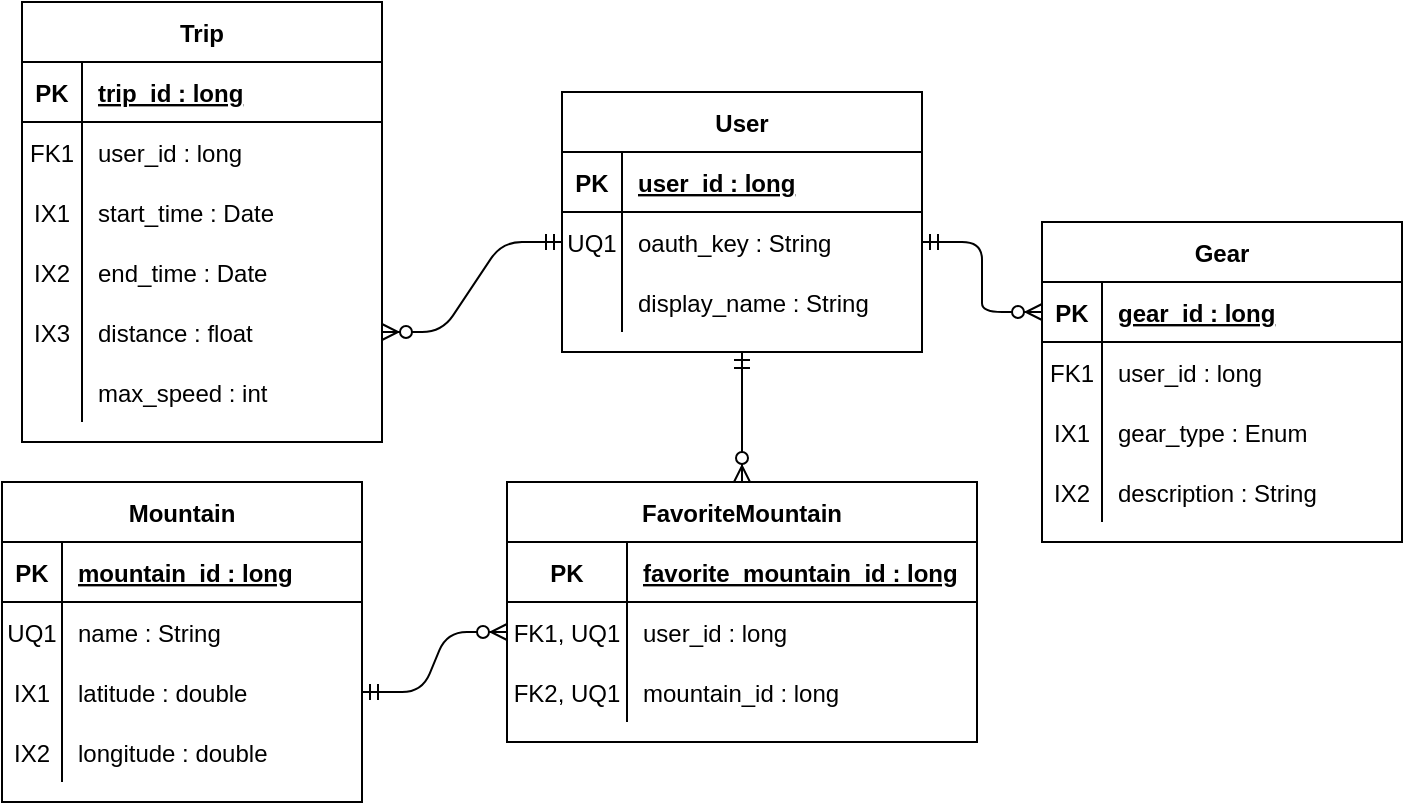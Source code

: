 <mxfile version="13.9.3" type="device"><diagram id="PxN5cnfLiamracQWi69M" name="Page-1"><mxGraphModel dx="1038" dy="579" grid="1" gridSize="10" guides="1" tooltips="1" connect="1" arrows="1" fold="1" page="1" pageScale="1" pageWidth="850" pageHeight="1100" math="0" shadow="0"><root><mxCell id="0"/><mxCell id="1" parent="0"/><mxCell id="aA3GFom0Gth4XknSyG1t-45" value="Mountain" style="shape=table;startSize=30;container=1;collapsible=1;childLayout=tableLayout;fixedRows=1;rowLines=0;fontStyle=1;align=center;resizeLast=1;" parent="1" vertex="1"><mxGeometry x="120" y="300" width="180" height="160" as="geometry"/></mxCell><mxCell id="aA3GFom0Gth4XknSyG1t-46" value="" style="shape=partialRectangle;collapsible=0;dropTarget=0;pointerEvents=0;fillColor=none;top=0;left=0;bottom=1;right=0;points=[[0,0.5],[1,0.5]];portConstraint=eastwest;" parent="aA3GFom0Gth4XknSyG1t-45" vertex="1"><mxGeometry y="30" width="180" height="30" as="geometry"/></mxCell><mxCell id="aA3GFom0Gth4XknSyG1t-47" value="PK" style="shape=partialRectangle;connectable=0;fillColor=none;top=0;left=0;bottom=0;right=0;fontStyle=1;overflow=hidden;" parent="aA3GFom0Gth4XknSyG1t-46" vertex="1"><mxGeometry width="30" height="30" as="geometry"/></mxCell><mxCell id="aA3GFom0Gth4XknSyG1t-48" value="mountain_id : long" style="shape=partialRectangle;connectable=0;fillColor=none;top=0;left=0;bottom=0;right=0;align=left;spacingLeft=6;fontStyle=5;overflow=hidden;" parent="aA3GFom0Gth4XknSyG1t-46" vertex="1"><mxGeometry x="30" width="150" height="30" as="geometry"/></mxCell><mxCell id="aA3GFom0Gth4XknSyG1t-49" value="" style="shape=partialRectangle;collapsible=0;dropTarget=0;pointerEvents=0;fillColor=none;top=0;left=0;bottom=0;right=0;points=[[0,0.5],[1,0.5]];portConstraint=eastwest;" parent="aA3GFom0Gth4XknSyG1t-45" vertex="1"><mxGeometry y="60" width="180" height="30" as="geometry"/></mxCell><mxCell id="aA3GFom0Gth4XknSyG1t-50" value="UQ1" style="shape=partialRectangle;connectable=0;fillColor=none;top=0;left=0;bottom=0;right=0;editable=1;overflow=hidden;" parent="aA3GFom0Gth4XknSyG1t-49" vertex="1"><mxGeometry width="30" height="30" as="geometry"/></mxCell><mxCell id="aA3GFom0Gth4XknSyG1t-51" value="name : String" style="shape=partialRectangle;connectable=0;fillColor=none;top=0;left=0;bottom=0;right=0;align=left;spacingLeft=6;overflow=hidden;" parent="aA3GFom0Gth4XknSyG1t-49" vertex="1"><mxGeometry x="30" width="150" height="30" as="geometry"/></mxCell><mxCell id="aA3GFom0Gth4XknSyG1t-55" value="" style="shape=partialRectangle;collapsible=0;dropTarget=0;pointerEvents=0;fillColor=none;top=0;left=0;bottom=0;right=0;points=[[0,0.5],[1,0.5]];portConstraint=eastwest;" parent="aA3GFom0Gth4XknSyG1t-45" vertex="1"><mxGeometry y="90" width="180" height="30" as="geometry"/></mxCell><mxCell id="aA3GFom0Gth4XknSyG1t-56" value="IX1" style="shape=partialRectangle;connectable=0;fillColor=none;top=0;left=0;bottom=0;right=0;editable=1;overflow=hidden;" parent="aA3GFom0Gth4XknSyG1t-55" vertex="1"><mxGeometry width="30" height="30" as="geometry"/></mxCell><mxCell id="aA3GFom0Gth4XknSyG1t-57" value="latitude : double" style="shape=partialRectangle;connectable=0;fillColor=none;top=0;left=0;bottom=0;right=0;align=left;spacingLeft=6;overflow=hidden;" parent="aA3GFom0Gth4XknSyG1t-55" vertex="1"><mxGeometry x="30" width="150" height="30" as="geometry"/></mxCell><mxCell id="ik407cHNtYyAAAvxg7LV-50" value="" style="shape=partialRectangle;collapsible=0;dropTarget=0;pointerEvents=0;fillColor=none;top=0;left=0;bottom=0;right=0;points=[[0,0.5],[1,0.5]];portConstraint=eastwest;" parent="aA3GFom0Gth4XknSyG1t-45" vertex="1"><mxGeometry y="120" width="180" height="30" as="geometry"/></mxCell><mxCell id="ik407cHNtYyAAAvxg7LV-51" value="IX2" style="shape=partialRectangle;connectable=0;fillColor=none;top=0;left=0;bottom=0;right=0;editable=1;overflow=hidden;" parent="ik407cHNtYyAAAvxg7LV-50" vertex="1"><mxGeometry width="30" height="30" as="geometry"/></mxCell><mxCell id="ik407cHNtYyAAAvxg7LV-52" value="longitude : double" style="shape=partialRectangle;connectable=0;fillColor=none;top=0;left=0;bottom=0;right=0;align=left;spacingLeft=6;overflow=hidden;" parent="ik407cHNtYyAAAvxg7LV-50" vertex="1"><mxGeometry x="30" width="150" height="30" as="geometry"/></mxCell><mxCell id="aA3GFom0Gth4XknSyG1t-61" value="" style="edgeStyle=entityRelationEdgeStyle;fontSize=12;html=1;endArrow=ERzeroToMany;startArrow=ERmandOne;entryX=0;entryY=0.5;entryDx=0;entryDy=0;exitX=1;exitY=0.5;exitDx=0;exitDy=0;" parent="1" source="aA3GFom0Gth4XknSyG1t-18" target="aA3GFom0Gth4XknSyG1t-28" edge="1"><mxGeometry width="100" height="100" relative="1" as="geometry"><mxPoint x="580" y="155" as="sourcePoint"/><mxPoint x="590" y="370" as="targetPoint"/></mxGeometry></mxCell><mxCell id="ik407cHNtYyAAAvxg7LV-48" value="" style="fontSize=12;html=1;endArrow=ERzeroToMany;startArrow=ERmandOne;exitX=0.5;exitY=1;exitDx=0;exitDy=0;entryX=0.5;entryY=0;entryDx=0;entryDy=0;endFill=1;" parent="1" source="aA3GFom0Gth4XknSyG1t-14" target="ik407cHNtYyAAAvxg7LV-35" edge="1"><mxGeometry width="100" height="100" relative="1" as="geometry"><mxPoint x="370" y="330" as="sourcePoint"/><mxPoint x="560" y="290" as="targetPoint"/></mxGeometry></mxCell><mxCell id="ik407cHNtYyAAAvxg7LV-49" value="" style="edgeStyle=entityRelationEdgeStyle;fontSize=12;html=1;endArrow=ERzeroToMany;startArrow=ERmandOne;entryX=0;entryY=0.5;entryDx=0;entryDy=0;exitX=1;exitY=0.5;exitDx=0;exitDy=0;endFill=1;" parent="1" source="aA3GFom0Gth4XknSyG1t-55" target="ik407cHNtYyAAAvxg7LV-39" edge="1"><mxGeometry width="100" height="100" relative="1" as="geometry"><mxPoint x="240" y="550" as="sourcePoint"/><mxPoint x="340" y="450" as="targetPoint"/></mxGeometry></mxCell><mxCell id="ik407cHNtYyAAAvxg7LV-35" value="FavoriteMountain" style="shape=table;startSize=30;container=1;collapsible=1;childLayout=tableLayout;fixedRows=1;rowLines=0;fontStyle=1;align=center;resizeLast=1;" parent="1" vertex="1"><mxGeometry x="372.5" y="300" width="235" height="130" as="geometry"/></mxCell><mxCell id="ik407cHNtYyAAAvxg7LV-36" value="" style="shape=partialRectangle;collapsible=0;dropTarget=0;pointerEvents=0;fillColor=none;top=0;left=0;bottom=1;right=0;points=[[0,0.5],[1,0.5]];portConstraint=eastwest;" parent="ik407cHNtYyAAAvxg7LV-35" vertex="1"><mxGeometry y="30" width="235" height="30" as="geometry"/></mxCell><mxCell id="ik407cHNtYyAAAvxg7LV-37" value="PK" style="shape=partialRectangle;connectable=0;fillColor=none;top=0;left=0;bottom=0;right=0;fontStyle=1;overflow=hidden;" parent="ik407cHNtYyAAAvxg7LV-36" vertex="1"><mxGeometry width="60" height="30" as="geometry"/></mxCell><mxCell id="ik407cHNtYyAAAvxg7LV-38" value="favorite_mountain_id : long" style="shape=partialRectangle;connectable=0;fillColor=none;top=0;left=0;bottom=0;right=0;align=left;spacingLeft=6;fontStyle=5;overflow=hidden;" parent="ik407cHNtYyAAAvxg7LV-36" vertex="1"><mxGeometry x="60" width="175" height="30" as="geometry"/></mxCell><mxCell id="ik407cHNtYyAAAvxg7LV-39" value="" style="shape=partialRectangle;collapsible=0;dropTarget=0;pointerEvents=0;fillColor=none;top=0;left=0;bottom=0;right=0;points=[[0,0.5],[1,0.5]];portConstraint=eastwest;" parent="ik407cHNtYyAAAvxg7LV-35" vertex="1"><mxGeometry y="60" width="235" height="30" as="geometry"/></mxCell><mxCell id="ik407cHNtYyAAAvxg7LV-40" value="FK1, UQ1" style="shape=partialRectangle;connectable=0;fillColor=none;top=0;left=0;bottom=0;right=0;editable=1;overflow=hidden;" parent="ik407cHNtYyAAAvxg7LV-39" vertex="1"><mxGeometry width="60" height="30" as="geometry"/></mxCell><mxCell id="ik407cHNtYyAAAvxg7LV-41" value="user_id : long" style="shape=partialRectangle;connectable=0;fillColor=none;top=0;left=0;bottom=0;right=0;align=left;spacingLeft=6;overflow=hidden;" parent="ik407cHNtYyAAAvxg7LV-39" vertex="1"><mxGeometry x="60" width="175" height="30" as="geometry"/></mxCell><mxCell id="ik407cHNtYyAAAvxg7LV-42" value="" style="shape=partialRectangle;collapsible=0;dropTarget=0;pointerEvents=0;fillColor=none;top=0;left=0;bottom=0;right=0;points=[[0,0.5],[1,0.5]];portConstraint=eastwest;" parent="ik407cHNtYyAAAvxg7LV-35" vertex="1"><mxGeometry y="90" width="235" height="30" as="geometry"/></mxCell><mxCell id="ik407cHNtYyAAAvxg7LV-43" value="FK2, UQ1" style="shape=partialRectangle;connectable=0;fillColor=none;top=0;left=0;bottom=0;right=0;editable=1;overflow=hidden;" parent="ik407cHNtYyAAAvxg7LV-42" vertex="1"><mxGeometry width="60" height="30" as="geometry"/></mxCell><mxCell id="ik407cHNtYyAAAvxg7LV-44" value="mountain_id : long" style="shape=partialRectangle;connectable=0;fillColor=none;top=0;left=0;bottom=0;right=0;align=left;spacingLeft=6;overflow=hidden;" parent="ik407cHNtYyAAAvxg7LV-42" vertex="1"><mxGeometry x="60" width="175" height="30" as="geometry"/></mxCell><mxCell id="ik407cHNtYyAAAvxg7LV-53" value="Trip" style="shape=table;startSize=30;container=1;collapsible=1;childLayout=tableLayout;fixedRows=1;rowLines=0;fontStyle=1;align=center;resizeLast=1;" parent="1" vertex="1"><mxGeometry x="130" y="60" width="180" height="220" as="geometry"/></mxCell><mxCell id="ik407cHNtYyAAAvxg7LV-54" value="" style="shape=partialRectangle;collapsible=0;dropTarget=0;pointerEvents=0;fillColor=none;top=0;left=0;bottom=1;right=0;points=[[0,0.5],[1,0.5]];portConstraint=eastwest;" parent="ik407cHNtYyAAAvxg7LV-53" vertex="1"><mxGeometry y="30" width="180" height="30" as="geometry"/></mxCell><mxCell id="ik407cHNtYyAAAvxg7LV-55" value="PK" style="shape=partialRectangle;connectable=0;fillColor=none;top=0;left=0;bottom=0;right=0;fontStyle=1;overflow=hidden;" parent="ik407cHNtYyAAAvxg7LV-54" vertex="1"><mxGeometry width="30" height="30" as="geometry"/></mxCell><mxCell id="ik407cHNtYyAAAvxg7LV-56" value="trip_id : long" style="shape=partialRectangle;connectable=0;fillColor=none;top=0;left=0;bottom=0;right=0;align=left;spacingLeft=6;fontStyle=5;overflow=hidden;" parent="ik407cHNtYyAAAvxg7LV-54" vertex="1"><mxGeometry x="30" width="150" height="30" as="geometry"/></mxCell><mxCell id="ik407cHNtYyAAAvxg7LV-60" value="" style="shape=partialRectangle;collapsible=0;dropTarget=0;pointerEvents=0;fillColor=none;top=0;left=0;bottom=0;right=0;points=[[0,0.5],[1,0.5]];portConstraint=eastwest;" parent="ik407cHNtYyAAAvxg7LV-53" vertex="1"><mxGeometry y="60" width="180" height="30" as="geometry"/></mxCell><mxCell id="ik407cHNtYyAAAvxg7LV-61" value="FK1" style="shape=partialRectangle;connectable=0;fillColor=none;top=0;left=0;bottom=0;right=0;editable=1;overflow=hidden;" parent="ik407cHNtYyAAAvxg7LV-60" vertex="1"><mxGeometry width="30" height="30" as="geometry"/></mxCell><mxCell id="ik407cHNtYyAAAvxg7LV-62" value="user_id : long" style="shape=partialRectangle;connectable=0;fillColor=none;top=0;left=0;bottom=0;right=0;align=left;spacingLeft=6;overflow=hidden;" parent="ik407cHNtYyAAAvxg7LV-60" vertex="1"><mxGeometry x="30" width="150" height="30" as="geometry"/></mxCell><mxCell id="ik407cHNtYyAAAvxg7LV-69" value="" style="shape=partialRectangle;collapsible=0;dropTarget=0;pointerEvents=0;fillColor=none;top=0;left=0;bottom=0;right=0;points=[[0,0.5],[1,0.5]];portConstraint=eastwest;" parent="ik407cHNtYyAAAvxg7LV-53" vertex="1"><mxGeometry y="90" width="180" height="30" as="geometry"/></mxCell><mxCell id="ik407cHNtYyAAAvxg7LV-70" value="IX1" style="shape=partialRectangle;connectable=0;fillColor=none;top=0;left=0;bottom=0;right=0;editable=1;overflow=hidden;" parent="ik407cHNtYyAAAvxg7LV-69" vertex="1"><mxGeometry width="30" height="30" as="geometry"/></mxCell><mxCell id="ik407cHNtYyAAAvxg7LV-71" value="start_time : Date" style="shape=partialRectangle;connectable=0;fillColor=none;top=0;left=0;bottom=0;right=0;align=left;spacingLeft=6;overflow=hidden;" parent="ik407cHNtYyAAAvxg7LV-69" vertex="1"><mxGeometry x="30" width="150" height="30" as="geometry"/></mxCell><mxCell id="ik407cHNtYyAAAvxg7LV-63" value="" style="shape=partialRectangle;collapsible=0;dropTarget=0;pointerEvents=0;fillColor=none;top=0;left=0;bottom=0;right=0;points=[[0,0.5],[1,0.5]];portConstraint=eastwest;" parent="ik407cHNtYyAAAvxg7LV-53" vertex="1"><mxGeometry y="120" width="180" height="30" as="geometry"/></mxCell><mxCell id="ik407cHNtYyAAAvxg7LV-64" value="IX2" style="shape=partialRectangle;connectable=0;fillColor=none;top=0;left=0;bottom=0;right=0;editable=1;overflow=hidden;" parent="ik407cHNtYyAAAvxg7LV-63" vertex="1"><mxGeometry width="30" height="30" as="geometry"/></mxCell><mxCell id="ik407cHNtYyAAAvxg7LV-65" value="end_time : Date" style="shape=partialRectangle;connectable=0;fillColor=none;top=0;left=0;bottom=0;right=0;align=left;spacingLeft=6;overflow=hidden;" parent="ik407cHNtYyAAAvxg7LV-63" vertex="1"><mxGeometry x="30" width="150" height="30" as="geometry"/></mxCell><mxCell id="ik407cHNtYyAAAvxg7LV-66" value="" style="shape=partialRectangle;collapsible=0;dropTarget=0;pointerEvents=0;fillColor=none;top=0;left=0;bottom=0;right=0;points=[[0,0.5],[1,0.5]];portConstraint=eastwest;" parent="ik407cHNtYyAAAvxg7LV-53" vertex="1"><mxGeometry y="150" width="180" height="30" as="geometry"/></mxCell><mxCell id="ik407cHNtYyAAAvxg7LV-67" value="IX3" style="shape=partialRectangle;connectable=0;fillColor=none;top=0;left=0;bottom=0;right=0;editable=1;overflow=hidden;" parent="ik407cHNtYyAAAvxg7LV-66" vertex="1"><mxGeometry width="30" height="30" as="geometry"/></mxCell><mxCell id="ik407cHNtYyAAAvxg7LV-68" value="distance : float" style="shape=partialRectangle;connectable=0;fillColor=none;top=0;left=0;bottom=0;right=0;align=left;spacingLeft=6;overflow=hidden;" parent="ik407cHNtYyAAAvxg7LV-66" vertex="1"><mxGeometry x="30" width="150" height="30" as="geometry"/></mxCell><mxCell id="1imabKHagQj22isR2Z-G-1" value="" style="shape=partialRectangle;collapsible=0;dropTarget=0;pointerEvents=0;fillColor=none;top=0;left=0;bottom=0;right=0;points=[[0,0.5],[1,0.5]];portConstraint=eastwest;" vertex="1" parent="ik407cHNtYyAAAvxg7LV-53"><mxGeometry y="180" width="180" height="30" as="geometry"/></mxCell><mxCell id="1imabKHagQj22isR2Z-G-2" value="" style="shape=partialRectangle;connectable=0;fillColor=none;top=0;left=0;bottom=0;right=0;editable=1;overflow=hidden;" vertex="1" parent="1imabKHagQj22isR2Z-G-1"><mxGeometry width="30" height="30" as="geometry"/></mxCell><mxCell id="1imabKHagQj22isR2Z-G-3" value="max_speed : int" style="shape=partialRectangle;connectable=0;fillColor=none;top=0;left=0;bottom=0;right=0;align=left;spacingLeft=6;overflow=hidden;" vertex="1" parent="1imabKHagQj22isR2Z-G-1"><mxGeometry x="30" width="150" height="30" as="geometry"/></mxCell><mxCell id="ik407cHNtYyAAAvxg7LV-72" value="" style="edgeStyle=entityRelationEdgeStyle;fontSize=12;html=1;endArrow=ERzeroToMany;startArrow=ERmandOne;exitX=0;exitY=0.5;exitDx=0;exitDy=0;entryX=1;entryY=0.5;entryDx=0;entryDy=0;endFill=1;" parent="1" source="aA3GFom0Gth4XknSyG1t-18" target="ik407cHNtYyAAAvxg7LV-66" edge="1"><mxGeometry width="100" height="100" relative="1" as="geometry"><mxPoint x="400" y="155" as="sourcePoint"/><mxPoint x="400" y="190" as="targetPoint"/></mxGeometry></mxCell><mxCell id="aA3GFom0Gth4XknSyG1t-14" value="User" style="shape=table;startSize=30;container=1;collapsible=1;childLayout=tableLayout;fixedRows=1;rowLines=0;fontStyle=1;align=center;resizeLast=1;" parent="1" vertex="1"><mxGeometry x="400" y="105" width="180" height="130" as="geometry"/></mxCell><mxCell id="aA3GFom0Gth4XknSyG1t-15" value="" style="shape=partialRectangle;collapsible=0;dropTarget=0;pointerEvents=0;fillColor=none;top=0;left=0;bottom=1;right=0;points=[[0,0.5],[1,0.5]];portConstraint=eastwest;" parent="aA3GFom0Gth4XknSyG1t-14" vertex="1"><mxGeometry y="30" width="180" height="30" as="geometry"/></mxCell><mxCell id="aA3GFom0Gth4XknSyG1t-16" value="PK" style="shape=partialRectangle;connectable=0;fillColor=none;top=0;left=0;bottom=0;right=0;fontStyle=1;overflow=hidden;" parent="aA3GFom0Gth4XknSyG1t-15" vertex="1"><mxGeometry width="30" height="30" as="geometry"/></mxCell><mxCell id="aA3GFom0Gth4XknSyG1t-17" value="user_id : long" style="shape=partialRectangle;connectable=0;fillColor=none;top=0;left=0;bottom=0;right=0;align=left;spacingLeft=6;fontStyle=5;overflow=hidden;" parent="aA3GFom0Gth4XknSyG1t-15" vertex="1"><mxGeometry x="30" width="150" height="30" as="geometry"/></mxCell><mxCell id="aA3GFom0Gth4XknSyG1t-18" value="" style="shape=partialRectangle;collapsible=0;dropTarget=0;pointerEvents=0;fillColor=none;top=0;left=0;bottom=0;right=0;points=[[0,0.5],[1,0.5]];portConstraint=eastwest;" parent="aA3GFom0Gth4XknSyG1t-14" vertex="1"><mxGeometry y="60" width="180" height="30" as="geometry"/></mxCell><mxCell id="aA3GFom0Gth4XknSyG1t-19" value="UQ1" style="shape=partialRectangle;connectable=0;fillColor=none;top=0;left=0;bottom=0;right=0;editable=1;overflow=hidden;" parent="aA3GFom0Gth4XknSyG1t-18" vertex="1"><mxGeometry width="30" height="30" as="geometry"/></mxCell><mxCell id="aA3GFom0Gth4XknSyG1t-20" value="oauth_key : String" style="shape=partialRectangle;connectable=0;fillColor=none;top=0;left=0;bottom=0;right=0;align=left;spacingLeft=6;overflow=hidden;" parent="aA3GFom0Gth4XknSyG1t-18" vertex="1"><mxGeometry x="30" width="150" height="30" as="geometry"/></mxCell><mxCell id="1imabKHagQj22isR2Z-G-11" value="" style="shape=partialRectangle;collapsible=0;dropTarget=0;pointerEvents=0;fillColor=none;top=0;left=0;bottom=0;right=0;points=[[0,0.5],[1,0.5]];portConstraint=eastwest;" vertex="1" parent="aA3GFom0Gth4XknSyG1t-14"><mxGeometry y="90" width="180" height="30" as="geometry"/></mxCell><mxCell id="1imabKHagQj22isR2Z-G-12" value="" style="shape=partialRectangle;connectable=0;fillColor=none;top=0;left=0;bottom=0;right=0;editable=1;overflow=hidden;" vertex="1" parent="1imabKHagQj22isR2Z-G-11"><mxGeometry width="30" height="30" as="geometry"/></mxCell><mxCell id="1imabKHagQj22isR2Z-G-13" value="display_name : String" style="shape=partialRectangle;connectable=0;fillColor=none;top=0;left=0;bottom=0;right=0;align=left;spacingLeft=6;overflow=hidden;" vertex="1" parent="1imabKHagQj22isR2Z-G-11"><mxGeometry x="30" width="150" height="30" as="geometry"/></mxCell><mxCell id="aA3GFom0Gth4XknSyG1t-27" value="Gear" style="shape=table;startSize=30;container=1;collapsible=1;childLayout=tableLayout;fixedRows=1;rowLines=0;fontStyle=1;align=center;resizeLast=1;" parent="1" vertex="1"><mxGeometry x="640" y="170" width="180" height="160" as="geometry"/></mxCell><mxCell id="aA3GFom0Gth4XknSyG1t-28" value="" style="shape=partialRectangle;collapsible=0;dropTarget=0;pointerEvents=0;fillColor=none;top=0;left=0;bottom=1;right=0;points=[[0,0.5],[1,0.5]];portConstraint=eastwest;" parent="aA3GFom0Gth4XknSyG1t-27" vertex="1"><mxGeometry y="30" width="180" height="30" as="geometry"/></mxCell><mxCell id="aA3GFom0Gth4XknSyG1t-29" value="PK" style="shape=partialRectangle;connectable=0;fillColor=none;top=0;left=0;bottom=0;right=0;fontStyle=1;overflow=hidden;" parent="aA3GFom0Gth4XknSyG1t-28" vertex="1"><mxGeometry width="30" height="30" as="geometry"/></mxCell><mxCell id="aA3GFom0Gth4XknSyG1t-30" value="gear_id : long" style="shape=partialRectangle;connectable=0;fillColor=none;top=0;left=0;bottom=0;right=0;align=left;spacingLeft=6;fontStyle=5;overflow=hidden;" parent="aA3GFom0Gth4XknSyG1t-28" vertex="1"><mxGeometry x="30" width="150" height="30" as="geometry"/></mxCell><mxCell id="aA3GFom0Gth4XknSyG1t-31" value="" style="shape=partialRectangle;collapsible=0;dropTarget=0;pointerEvents=0;fillColor=none;top=0;left=0;bottom=0;right=0;points=[[0,0.5],[1,0.5]];portConstraint=eastwest;" parent="aA3GFom0Gth4XknSyG1t-27" vertex="1"><mxGeometry y="60" width="180" height="30" as="geometry"/></mxCell><mxCell id="aA3GFom0Gth4XknSyG1t-32" value="FK1" style="shape=partialRectangle;connectable=0;fillColor=none;top=0;left=0;bottom=0;right=0;editable=1;overflow=hidden;" parent="aA3GFom0Gth4XknSyG1t-31" vertex="1"><mxGeometry width="30" height="30" as="geometry"/></mxCell><mxCell id="aA3GFom0Gth4XknSyG1t-33" value="user_id : long" style="shape=partialRectangle;connectable=0;fillColor=none;top=0;left=0;bottom=0;right=0;align=left;spacingLeft=6;overflow=hidden;" parent="aA3GFom0Gth4XknSyG1t-31" vertex="1"><mxGeometry x="30" width="150" height="30" as="geometry"/></mxCell><mxCell id="ik407cHNtYyAAAvxg7LV-29" value="" style="shape=partialRectangle;collapsible=0;dropTarget=0;pointerEvents=0;fillColor=none;top=0;left=0;bottom=0;right=0;points=[[0,0.5],[1,0.5]];portConstraint=eastwest;" parent="aA3GFom0Gth4XknSyG1t-27" vertex="1"><mxGeometry y="90" width="180" height="30" as="geometry"/></mxCell><mxCell id="ik407cHNtYyAAAvxg7LV-30" value="IX1" style="shape=partialRectangle;connectable=0;fillColor=none;top=0;left=0;bottom=0;right=0;editable=1;overflow=hidden;" parent="ik407cHNtYyAAAvxg7LV-29" vertex="1"><mxGeometry width="30" height="30" as="geometry"/></mxCell><mxCell id="ik407cHNtYyAAAvxg7LV-31" value="gear_type : Enum" style="shape=partialRectangle;connectable=0;fillColor=none;top=0;left=0;bottom=0;right=0;align=left;spacingLeft=6;overflow=hidden;" parent="ik407cHNtYyAAAvxg7LV-29" vertex="1"><mxGeometry x="30" width="150" height="30" as="geometry"/></mxCell><mxCell id="aA3GFom0Gth4XknSyG1t-34" value="" style="shape=partialRectangle;collapsible=0;dropTarget=0;pointerEvents=0;fillColor=none;top=0;left=0;bottom=0;right=0;points=[[0,0.5],[1,0.5]];portConstraint=eastwest;" parent="aA3GFom0Gth4XknSyG1t-27" vertex="1"><mxGeometry y="120" width="180" height="30" as="geometry"/></mxCell><mxCell id="aA3GFom0Gth4XknSyG1t-35" value="IX2" style="shape=partialRectangle;connectable=0;fillColor=none;top=0;left=0;bottom=0;right=0;editable=1;overflow=hidden;" parent="aA3GFom0Gth4XknSyG1t-34" vertex="1"><mxGeometry width="30" height="30" as="geometry"/></mxCell><mxCell id="aA3GFom0Gth4XknSyG1t-36" value="description : String" style="shape=partialRectangle;connectable=0;fillColor=none;top=0;left=0;bottom=0;right=0;align=left;spacingLeft=6;overflow=hidden;" parent="aA3GFom0Gth4XknSyG1t-34" vertex="1"><mxGeometry x="30" width="150" height="30" as="geometry"/></mxCell></root></mxGraphModel></diagram></mxfile>
